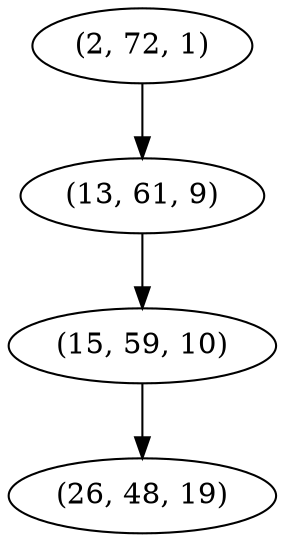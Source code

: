 digraph tree {
    "(2, 72, 1)";
    "(13, 61, 9)";
    "(15, 59, 10)";
    "(26, 48, 19)";
    "(2, 72, 1)" -> "(13, 61, 9)";
    "(13, 61, 9)" -> "(15, 59, 10)";
    "(15, 59, 10)" -> "(26, 48, 19)";
}
